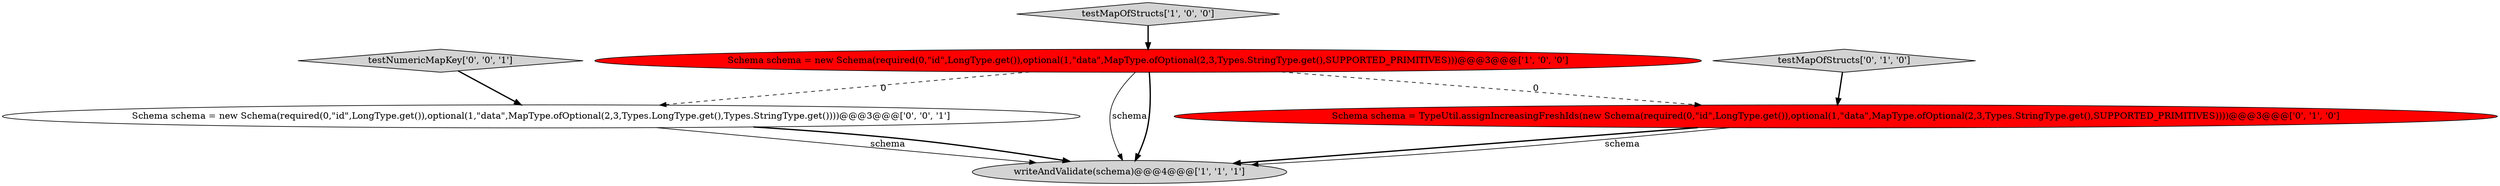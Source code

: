 digraph {
1 [style = filled, label = "testMapOfStructs['1', '0', '0']", fillcolor = lightgray, shape = diamond image = "AAA0AAABBB1BBB"];
6 [style = filled, label = "Schema schema = new Schema(required(0,\"id\",LongType.get()),optional(1,\"data\",MapType.ofOptional(2,3,Types.LongType.get(),Types.StringType.get())))@@@3@@@['0', '0', '1']", fillcolor = white, shape = ellipse image = "AAA0AAABBB3BBB"];
5 [style = filled, label = "testNumericMapKey['0', '0', '1']", fillcolor = lightgray, shape = diamond image = "AAA0AAABBB3BBB"];
3 [style = filled, label = "testMapOfStructs['0', '1', '0']", fillcolor = lightgray, shape = diamond image = "AAA0AAABBB2BBB"];
0 [style = filled, label = "writeAndValidate(schema)@@@4@@@['1', '1', '1']", fillcolor = lightgray, shape = ellipse image = "AAA0AAABBB1BBB"];
2 [style = filled, label = "Schema schema = new Schema(required(0,\"id\",LongType.get()),optional(1,\"data\",MapType.ofOptional(2,3,Types.StringType.get(),SUPPORTED_PRIMITIVES)))@@@3@@@['1', '0', '0']", fillcolor = red, shape = ellipse image = "AAA1AAABBB1BBB"];
4 [style = filled, label = "Schema schema = TypeUtil.assignIncreasingFreshIds(new Schema(required(0,\"id\",LongType.get()),optional(1,\"data\",MapType.ofOptional(2,3,Types.StringType.get(),SUPPORTED_PRIMITIVES))))@@@3@@@['0', '1', '0']", fillcolor = red, shape = ellipse image = "AAA1AAABBB2BBB"];
2->0 [style = solid, label="schema"];
6->0 [style = solid, label="schema"];
1->2 [style = bold, label=""];
2->0 [style = bold, label=""];
6->0 [style = bold, label=""];
5->6 [style = bold, label=""];
2->6 [style = dashed, label="0"];
3->4 [style = bold, label=""];
4->0 [style = bold, label=""];
2->4 [style = dashed, label="0"];
4->0 [style = solid, label="schema"];
}
